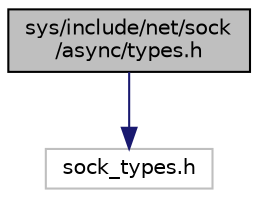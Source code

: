 digraph "sys/include/net/sock/async/types.h"
{
 // LATEX_PDF_SIZE
  edge [fontname="Helvetica",fontsize="10",labelfontname="Helvetica",labelfontsize="10"];
  node [fontname="Helvetica",fontsize="10",shape=record];
  Node1 [label="sys/include/net/sock\l/async/types.h",height=0.2,width=0.4,color="black", fillcolor="grey75", style="filled", fontcolor="black",tooltip="Definitions for sock extension for asynchronous access."];
  Node1 -> Node2 [color="midnightblue",fontsize="10",style="solid",fontname="Helvetica"];
  Node2 [label="sock_types.h",height=0.2,width=0.4,color="grey75", fillcolor="white", style="filled",tooltip=" "];
}
